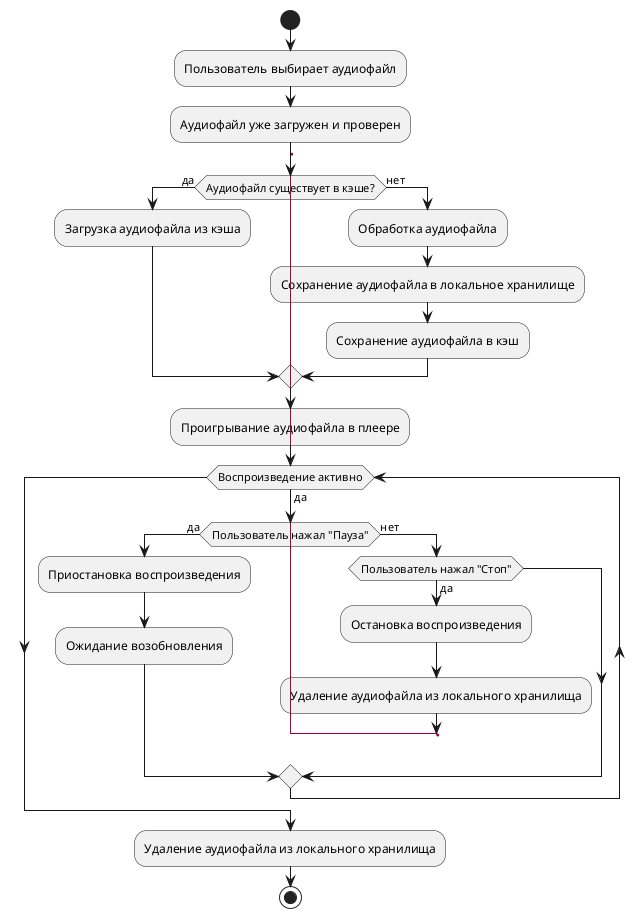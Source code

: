 @startuml
start

:Пользователь выбирает аудиофайл;
:Аудиофайл уже загружен и проверен;

label process;
if (Аудиофайл существует в кэше?) then (да)
  :Загрузка аудиофайла из кэша;
else (нет)
  :Обработка аудиофайла;
  :Сохранение аудиофайла в локальное хранилище;
  :Сохранение аудиофайла в кэш;
endif

:Проигрывание аудиофайла в плеере;

while (Воспроизведение активно) is (да)
  if (Пользователь нажал "Пауза") then (да)
    :Приостановка воспроизведения;
    :Ожидание возобновления;
  else (нет)
    if (Пользователь нажал "Стоп") then (да)
      :Остановка воспроизведения;
      :Удаление аудиофайла из локального хранилища;
      goto process;
    endif
  endif
endwhile

:Удаление аудиофайла из локального хранилища;

stop
@enduml
